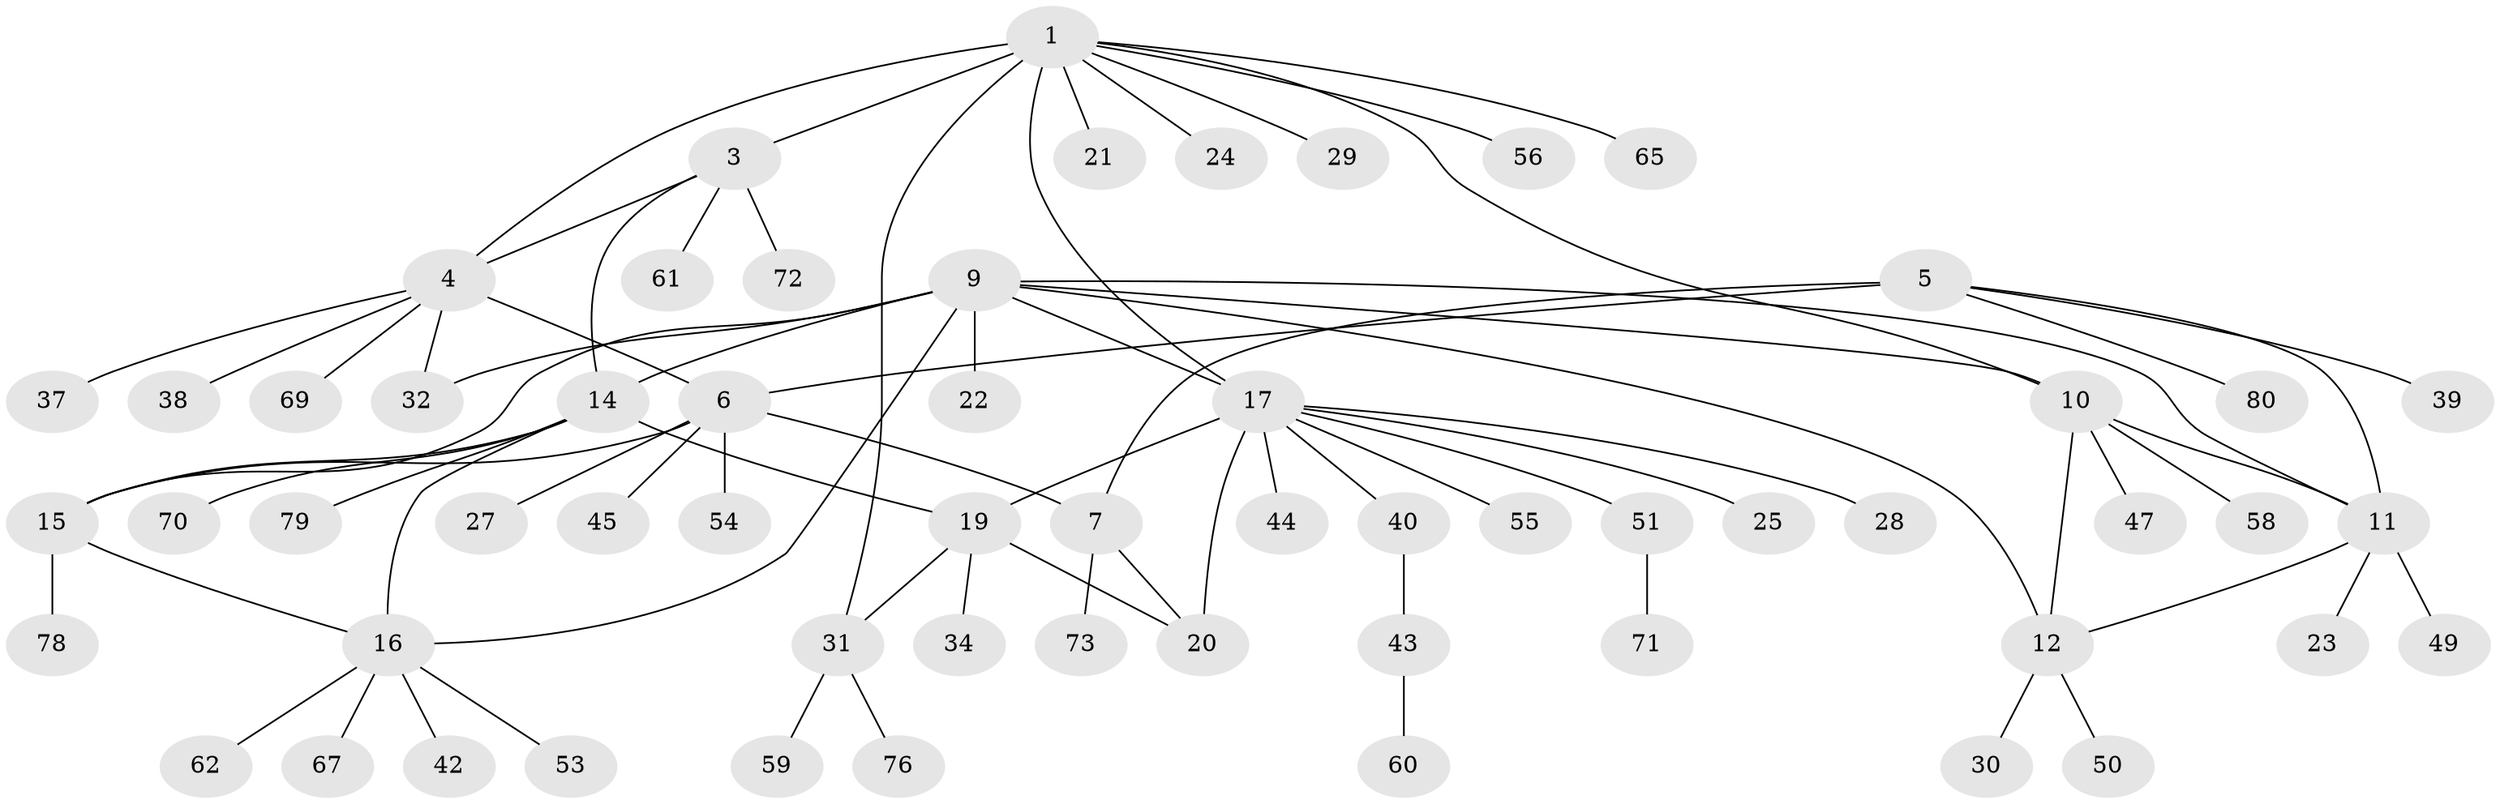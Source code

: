 // original degree distribution, {6: 0.0875, 8: 0.05, 7: 0.075, 5: 0.0375, 1: 0.625, 4: 0.0125, 2: 0.1, 3: 0.0125}
// Generated by graph-tools (version 1.1) at 2025/42/03/06/25 10:42:09]
// undirected, 60 vertices, 76 edges
graph export_dot {
graph [start="1"]
  node [color=gray90,style=filled];
  1 [super="+2"];
  3 [super="+74"];
  4 [super="+66"];
  5 [super="+64"];
  6 [super="+8"];
  7 [super="+35"];
  9 [super="+13"];
  10 [super="+48"];
  11 [super="+63"];
  12 [super="+26"];
  14 [super="+33"];
  15 [super="+52"];
  16 [super="+36"];
  17 [super="+18"];
  19 [super="+41"];
  20 [super="+46"];
  21;
  22;
  23;
  24;
  25;
  27;
  28;
  29;
  30;
  31;
  32 [super="+75"];
  34;
  37;
  38;
  39 [super="+68"];
  40;
  42;
  43;
  44;
  45;
  47;
  49 [super="+77"];
  50;
  51 [super="+57"];
  53;
  54;
  55;
  56;
  58;
  59;
  60;
  61;
  62;
  65;
  67;
  69;
  70;
  71;
  72;
  73;
  76;
  78;
  79;
  80;
  1 -- 3 [weight=2];
  1 -- 4 [weight=2];
  1 -- 24;
  1 -- 29;
  1 -- 17;
  1 -- 65;
  1 -- 10;
  1 -- 21;
  1 -- 56;
  1 -- 31;
  3 -- 4;
  3 -- 14;
  3 -- 61;
  3 -- 72;
  4 -- 37;
  4 -- 38;
  4 -- 69;
  4 -- 6;
  4 -- 32;
  5 -- 6 [weight=2];
  5 -- 7;
  5 -- 11;
  5 -- 39;
  5 -- 80;
  6 -- 7 [weight=2];
  6 -- 15;
  6 -- 45;
  6 -- 54;
  6 -- 27;
  7 -- 20;
  7 -- 73;
  9 -- 10;
  9 -- 11;
  9 -- 12;
  9 -- 22;
  9 -- 17;
  9 -- 16;
  9 -- 32;
  9 -- 14;
  9 -- 15;
  10 -- 11;
  10 -- 12;
  10 -- 47;
  10 -- 58;
  11 -- 12;
  11 -- 23;
  11 -- 49;
  12 -- 30;
  12 -- 50;
  14 -- 15;
  14 -- 16;
  14 -- 19;
  14 -- 79;
  14 -- 70;
  15 -- 16;
  15 -- 78;
  16 -- 42;
  16 -- 53;
  16 -- 62;
  16 -- 67;
  17 -- 19 [weight=2];
  17 -- 20 [weight=2];
  17 -- 25;
  17 -- 28;
  17 -- 40;
  17 -- 44;
  17 -- 51;
  17 -- 55;
  19 -- 20;
  19 -- 31;
  19 -- 34;
  31 -- 59;
  31 -- 76;
  40 -- 43;
  43 -- 60;
  51 -- 71;
}
